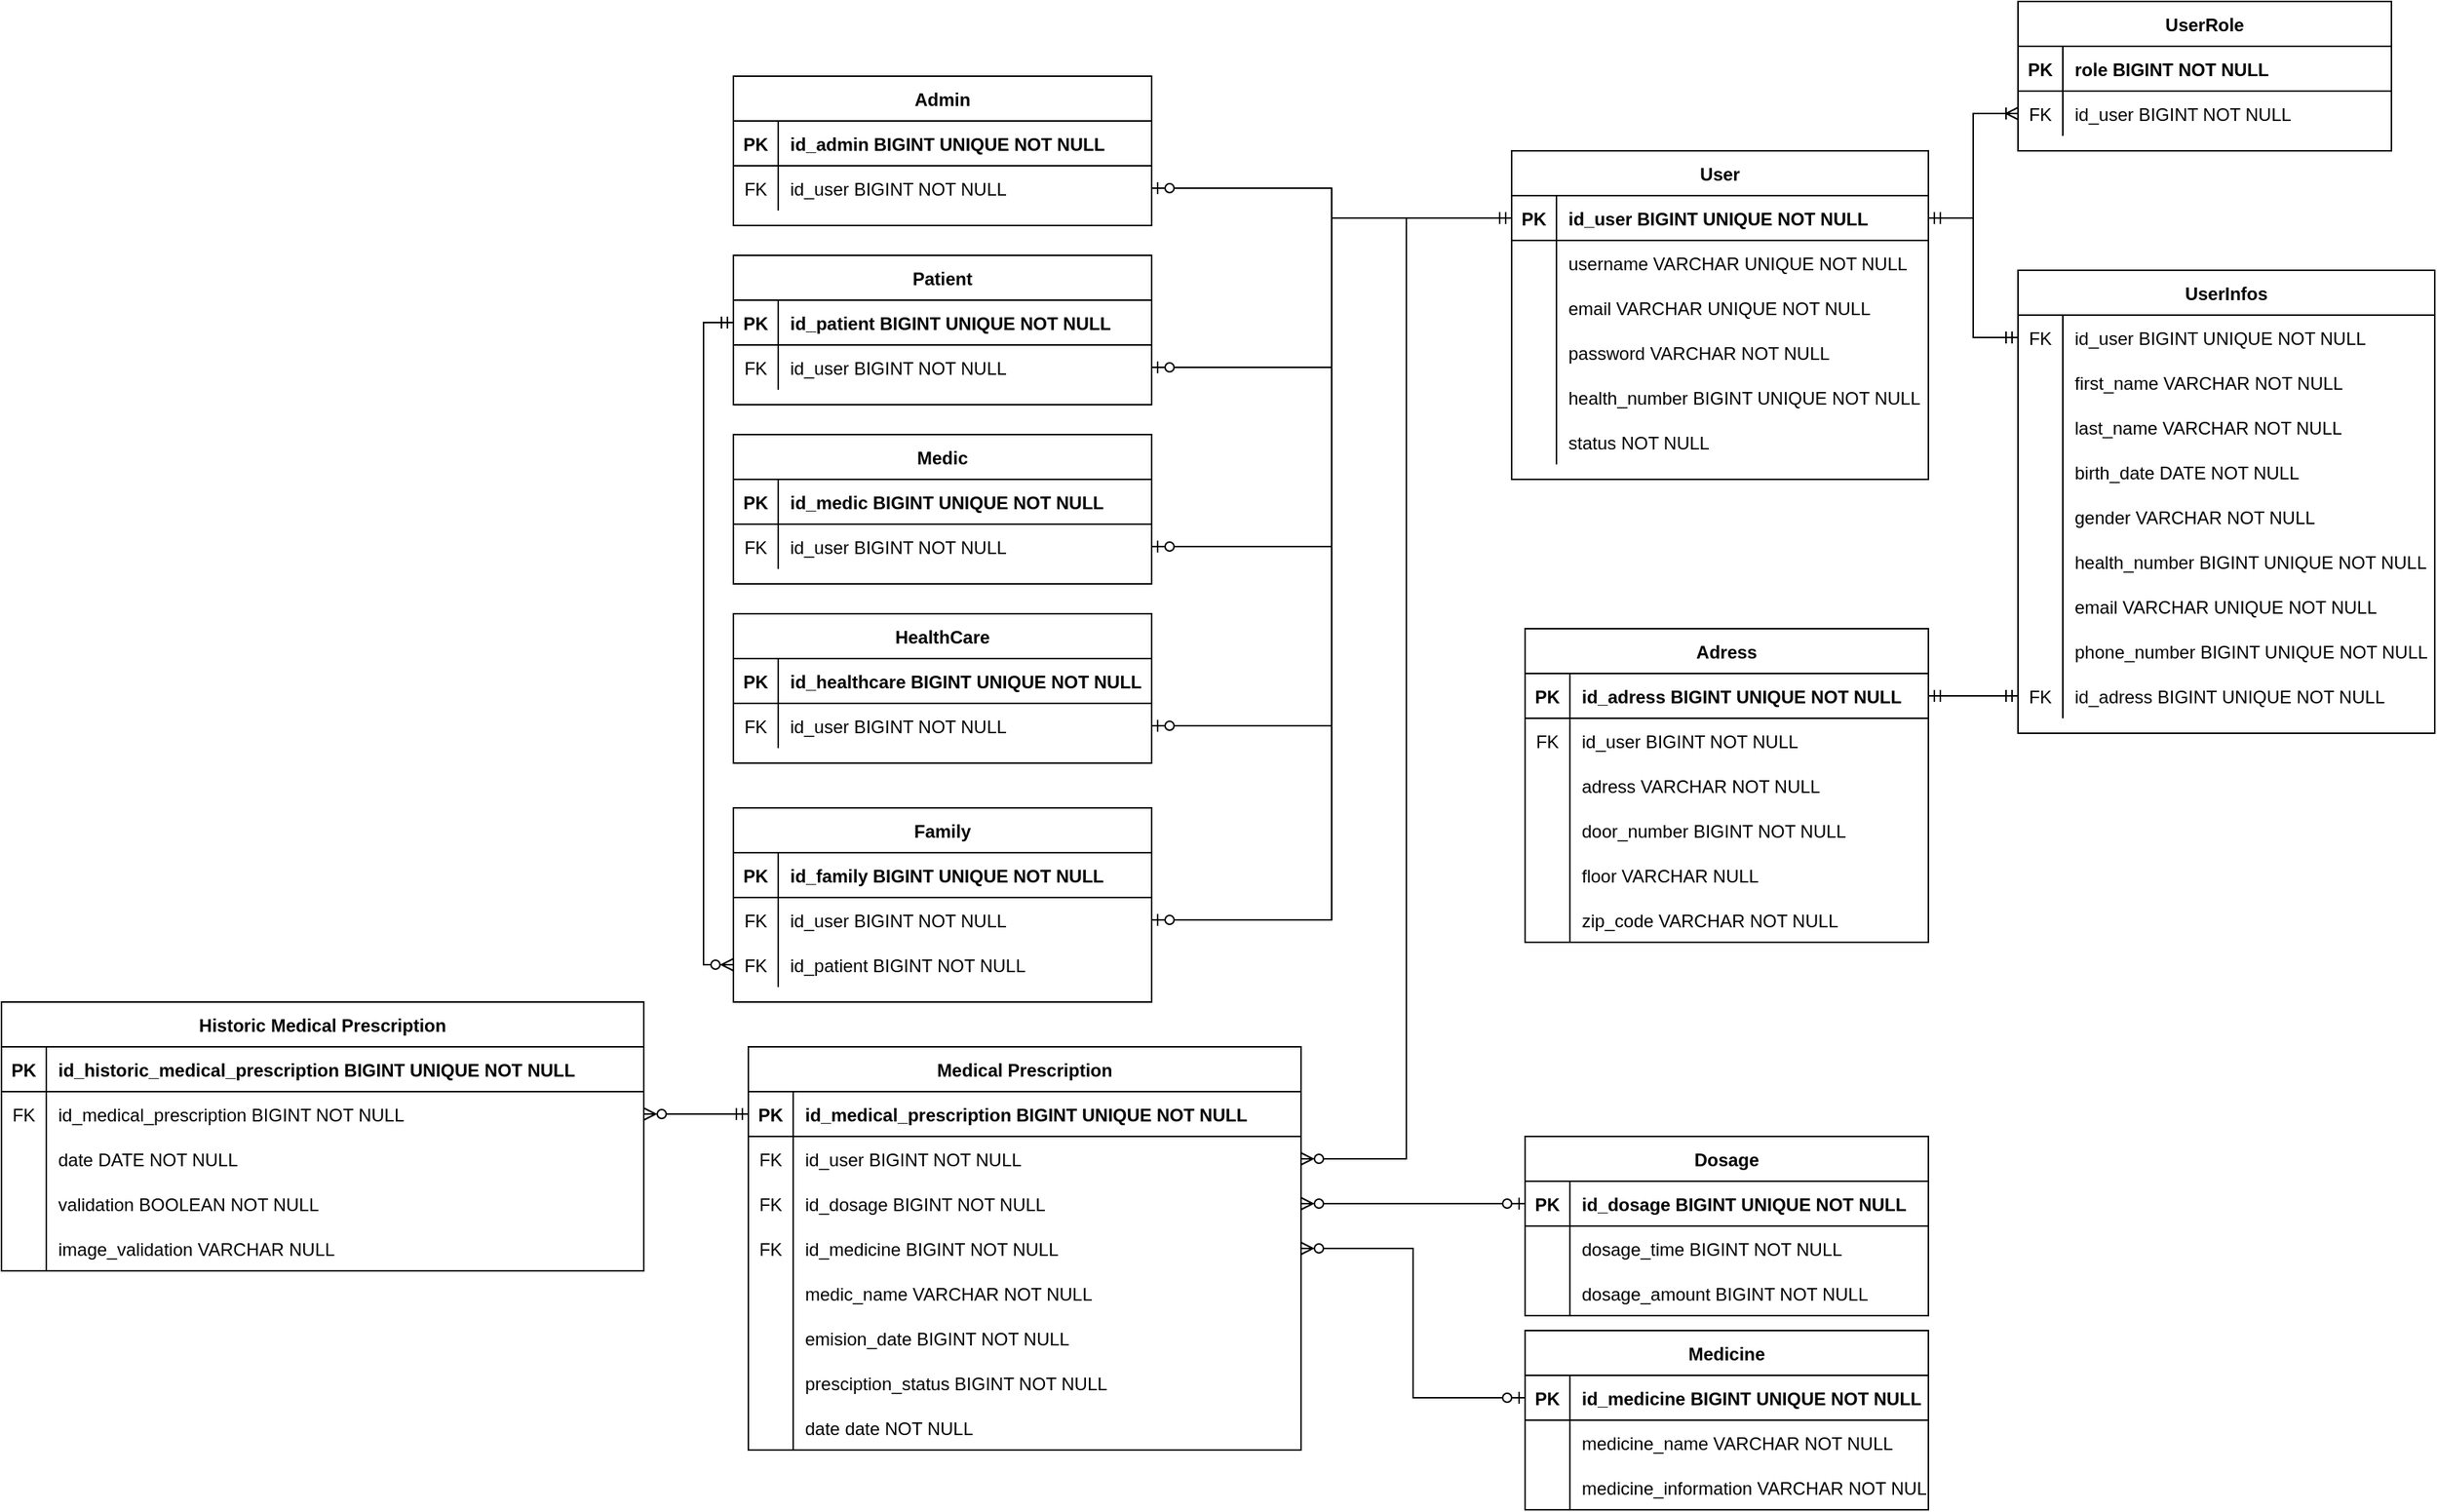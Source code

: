 <mxfile version="22.0.3" type="device">
  <diagram id="R2lEEEUBdFMjLlhIrx00" name="Page-1">
    <mxGraphModel dx="3118" dy="828" grid="1" gridSize="10" guides="1" tooltips="1" connect="1" arrows="1" fold="1" page="1" pageScale="1" pageWidth="850" pageHeight="1100" math="0" shadow="0" extFonts="Permanent Marker^https://fonts.googleapis.com/css?family=Permanent+Marker">
      <root>
        <mxCell id="0" />
        <mxCell id="1" parent="0" />
        <mxCell id="C-vyLk0tnHw3VtMMgP7b-2" value="UserRole" style="shape=table;startSize=30;container=1;collapsible=1;childLayout=tableLayout;fixedRows=1;rowLines=0;fontStyle=1;align=center;resizeLast=1;" parent="1" vertex="1">
          <mxGeometry x="10" y="100" width="250" height="100" as="geometry" />
        </mxCell>
        <mxCell id="C-vyLk0tnHw3VtMMgP7b-9" value="" style="shape=partialRectangle;collapsible=0;dropTarget=0;pointerEvents=0;fillColor=none;points=[[0,0.5],[1,0.5]];portConstraint=eastwest;top=1;left=1;right=1;bottom=1;fontStyle=1" parent="C-vyLk0tnHw3VtMMgP7b-2" vertex="1">
          <mxGeometry y="30" width="250" height="30" as="geometry" />
        </mxCell>
        <mxCell id="C-vyLk0tnHw3VtMMgP7b-10" value="PK" style="shape=partialRectangle;overflow=hidden;connectable=0;fillColor=none;top=0;left=0;bottom=0;right=0;fontStyle=1" parent="C-vyLk0tnHw3VtMMgP7b-9" vertex="1">
          <mxGeometry width="30" height="30" as="geometry">
            <mxRectangle width="30" height="30" as="alternateBounds" />
          </mxGeometry>
        </mxCell>
        <mxCell id="C-vyLk0tnHw3VtMMgP7b-11" value="role BIGINT NOT NULL" style="shape=partialRectangle;overflow=hidden;connectable=0;fillColor=none;top=0;left=0;bottom=0;right=0;align=left;spacingLeft=6;fontStyle=1" parent="C-vyLk0tnHw3VtMMgP7b-9" vertex="1">
          <mxGeometry x="30" width="220" height="30" as="geometry">
            <mxRectangle width="220" height="30" as="alternateBounds" />
          </mxGeometry>
        </mxCell>
        <mxCell id="kqKmcT95NEzJqQ8pNjfv-30" value="" style="shape=partialRectangle;collapsible=0;dropTarget=0;pointerEvents=0;fillColor=none;points=[[0,0.5],[1,0.5]];portConstraint=eastwest;top=0;left=0;right=0;bottom=0;" parent="C-vyLk0tnHw3VtMMgP7b-2" vertex="1">
          <mxGeometry y="60" width="250" height="30" as="geometry" />
        </mxCell>
        <mxCell id="kqKmcT95NEzJqQ8pNjfv-31" value="FK" style="shape=partialRectangle;overflow=hidden;connectable=0;fillColor=none;top=0;left=0;bottom=0;right=0;" parent="kqKmcT95NEzJqQ8pNjfv-30" vertex="1">
          <mxGeometry width="30" height="30" as="geometry">
            <mxRectangle width="30" height="30" as="alternateBounds" />
          </mxGeometry>
        </mxCell>
        <mxCell id="kqKmcT95NEzJqQ8pNjfv-32" value="id_user BIGINT NOT NULL" style="shape=partialRectangle;overflow=hidden;connectable=0;fillColor=none;top=0;left=0;bottom=0;right=0;align=left;spacingLeft=6;" parent="kqKmcT95NEzJqQ8pNjfv-30" vertex="1">
          <mxGeometry x="30" width="220" height="30" as="geometry">
            <mxRectangle width="220" height="30" as="alternateBounds" />
          </mxGeometry>
        </mxCell>
        <mxCell id="C-vyLk0tnHw3VtMMgP7b-23" value="User" style="shape=table;startSize=30;container=1;collapsible=1;childLayout=tableLayout;fixedRows=1;rowLines=0;fontStyle=1;align=center;resizeLast=1;" parent="1" vertex="1">
          <mxGeometry x="-329" y="200" width="279" height="220" as="geometry" />
        </mxCell>
        <mxCell id="C-vyLk0tnHw3VtMMgP7b-24" value="" style="shape=partialRectangle;collapsible=0;dropTarget=0;pointerEvents=0;fillColor=none;points=[[0,0.5],[1,0.5]];portConstraint=eastwest;top=0;left=0;right=0;bottom=1;" parent="C-vyLk0tnHw3VtMMgP7b-23" vertex="1">
          <mxGeometry y="30" width="279" height="30" as="geometry" />
        </mxCell>
        <mxCell id="C-vyLk0tnHw3VtMMgP7b-25" value="PK" style="shape=partialRectangle;overflow=hidden;connectable=0;fillColor=none;top=0;left=0;bottom=0;right=0;fontStyle=1;" parent="C-vyLk0tnHw3VtMMgP7b-24" vertex="1">
          <mxGeometry width="30" height="30" as="geometry">
            <mxRectangle width="30" height="30" as="alternateBounds" />
          </mxGeometry>
        </mxCell>
        <mxCell id="C-vyLk0tnHw3VtMMgP7b-26" value="id_user BIGINT UNIQUE NOT NULL" style="shape=partialRectangle;overflow=hidden;connectable=0;fillColor=none;top=0;left=0;bottom=0;right=0;align=left;spacingLeft=6;fontStyle=1;" parent="C-vyLk0tnHw3VtMMgP7b-24" vertex="1">
          <mxGeometry x="30" width="249" height="30" as="geometry">
            <mxRectangle width="249" height="30" as="alternateBounds" />
          </mxGeometry>
        </mxCell>
        <mxCell id="Z0DGyraPd_aJ2ou9XcYF-1" value="" style="shape=partialRectangle;collapsible=0;dropTarget=0;pointerEvents=0;fillColor=none;points=[[0,0.5],[1,0.5]];portConstraint=eastwest;top=0;left=0;right=0;bottom=0;" parent="C-vyLk0tnHw3VtMMgP7b-23" vertex="1">
          <mxGeometry y="60" width="279" height="30" as="geometry" />
        </mxCell>
        <mxCell id="Z0DGyraPd_aJ2ou9XcYF-2" value="" style="shape=partialRectangle;overflow=hidden;connectable=0;fillColor=none;top=0;left=0;bottom=0;right=0;" parent="Z0DGyraPd_aJ2ou9XcYF-1" vertex="1">
          <mxGeometry width="30" height="30" as="geometry">
            <mxRectangle width="30" height="30" as="alternateBounds" />
          </mxGeometry>
        </mxCell>
        <mxCell id="Z0DGyraPd_aJ2ou9XcYF-3" value="username VARCHAR UNIQUE NOT NULL" style="shape=partialRectangle;overflow=hidden;connectable=0;fillColor=none;top=0;left=0;bottom=0;right=0;align=left;spacingLeft=6;" parent="Z0DGyraPd_aJ2ou9XcYF-1" vertex="1">
          <mxGeometry x="30" width="249" height="30" as="geometry">
            <mxRectangle width="249" height="30" as="alternateBounds" />
          </mxGeometry>
        </mxCell>
        <mxCell id="Z0DGyraPd_aJ2ou9XcYF-4" value="" style="shape=partialRectangle;collapsible=0;dropTarget=0;pointerEvents=0;fillColor=none;points=[[0,0.5],[1,0.5]];portConstraint=eastwest;top=0;left=0;right=0;bottom=0;" parent="C-vyLk0tnHw3VtMMgP7b-23" vertex="1">
          <mxGeometry y="90" width="279" height="30" as="geometry" />
        </mxCell>
        <mxCell id="Z0DGyraPd_aJ2ou9XcYF-5" value="" style="shape=partialRectangle;overflow=hidden;connectable=0;fillColor=none;top=0;left=0;bottom=0;right=0;" parent="Z0DGyraPd_aJ2ou9XcYF-4" vertex="1">
          <mxGeometry width="30" height="30" as="geometry">
            <mxRectangle width="30" height="30" as="alternateBounds" />
          </mxGeometry>
        </mxCell>
        <mxCell id="Z0DGyraPd_aJ2ou9XcYF-6" value="email VARCHAR UNIQUE NOT NULL" style="shape=partialRectangle;overflow=hidden;connectable=0;fillColor=none;top=0;left=0;bottom=0;right=0;align=left;spacingLeft=6;" parent="Z0DGyraPd_aJ2ou9XcYF-4" vertex="1">
          <mxGeometry x="30" width="249" height="30" as="geometry">
            <mxRectangle width="249" height="30" as="alternateBounds" />
          </mxGeometry>
        </mxCell>
        <mxCell id="Z0DGyraPd_aJ2ou9XcYF-7" value="" style="shape=partialRectangle;collapsible=0;dropTarget=0;pointerEvents=0;fillColor=none;points=[[0,0.5],[1,0.5]];portConstraint=eastwest;top=0;left=0;right=0;bottom=0;" parent="C-vyLk0tnHw3VtMMgP7b-23" vertex="1">
          <mxGeometry y="120" width="279" height="30" as="geometry" />
        </mxCell>
        <mxCell id="Z0DGyraPd_aJ2ou9XcYF-8" value="" style="shape=partialRectangle;overflow=hidden;connectable=0;fillColor=none;top=0;left=0;bottom=0;right=0;" parent="Z0DGyraPd_aJ2ou9XcYF-7" vertex="1">
          <mxGeometry width="30" height="30" as="geometry">
            <mxRectangle width="30" height="30" as="alternateBounds" />
          </mxGeometry>
        </mxCell>
        <mxCell id="Z0DGyraPd_aJ2ou9XcYF-9" value="password VARCHAR NOT NULL" style="shape=partialRectangle;overflow=hidden;connectable=0;fillColor=none;top=0;left=0;bottom=0;right=0;align=left;spacingLeft=6;" parent="Z0DGyraPd_aJ2ou9XcYF-7" vertex="1">
          <mxGeometry x="30" width="249" height="30" as="geometry">
            <mxRectangle width="249" height="30" as="alternateBounds" />
          </mxGeometry>
        </mxCell>
        <mxCell id="Z0DGyraPd_aJ2ou9XcYF-10" value="" style="shape=partialRectangle;collapsible=0;dropTarget=0;pointerEvents=0;fillColor=none;points=[[0,0.5],[1,0.5]];portConstraint=eastwest;top=0;left=0;right=0;bottom=0;" parent="C-vyLk0tnHw3VtMMgP7b-23" vertex="1">
          <mxGeometry y="150" width="279" height="30" as="geometry" />
        </mxCell>
        <mxCell id="Z0DGyraPd_aJ2ou9XcYF-11" value="" style="shape=partialRectangle;overflow=hidden;connectable=0;fillColor=none;top=0;left=0;bottom=0;right=0;" parent="Z0DGyraPd_aJ2ou9XcYF-10" vertex="1">
          <mxGeometry width="30" height="30" as="geometry">
            <mxRectangle width="30" height="30" as="alternateBounds" />
          </mxGeometry>
        </mxCell>
        <mxCell id="Z0DGyraPd_aJ2ou9XcYF-12" value="health_number BIGINT UNIQUE NOT NULL" style="shape=partialRectangle;overflow=hidden;connectable=0;fillColor=none;top=0;left=0;bottom=0;right=0;align=left;spacingLeft=6;" parent="Z0DGyraPd_aJ2ou9XcYF-10" vertex="1">
          <mxGeometry x="30" width="249" height="30" as="geometry">
            <mxRectangle width="249" height="30" as="alternateBounds" />
          </mxGeometry>
        </mxCell>
        <mxCell id="Z0DGyraPd_aJ2ou9XcYF-44" value="" style="shape=partialRectangle;collapsible=0;dropTarget=0;pointerEvents=0;fillColor=none;points=[[0,0.5],[1,0.5]];portConstraint=eastwest;top=0;left=0;right=0;bottom=0;" parent="C-vyLk0tnHw3VtMMgP7b-23" vertex="1">
          <mxGeometry y="180" width="279" height="30" as="geometry" />
        </mxCell>
        <mxCell id="Z0DGyraPd_aJ2ou9XcYF-45" value="" style="shape=partialRectangle;overflow=hidden;connectable=0;fillColor=none;top=0;left=0;bottom=0;right=0;" parent="Z0DGyraPd_aJ2ou9XcYF-44" vertex="1">
          <mxGeometry width="30" height="30" as="geometry">
            <mxRectangle width="30" height="30" as="alternateBounds" />
          </mxGeometry>
        </mxCell>
        <mxCell id="Z0DGyraPd_aJ2ou9XcYF-46" value="status NOT NULL" style="shape=partialRectangle;overflow=hidden;connectable=0;fillColor=none;top=0;left=0;bottom=0;right=0;align=left;spacingLeft=6;" parent="Z0DGyraPd_aJ2ou9XcYF-44" vertex="1">
          <mxGeometry x="30" width="249" height="30" as="geometry">
            <mxRectangle width="249" height="30" as="alternateBounds" />
          </mxGeometry>
        </mxCell>
        <mxCell id="Z0DGyraPd_aJ2ou9XcYF-22" value="UserInfos" style="shape=table;startSize=30;container=1;collapsible=1;childLayout=tableLayout;fixedRows=1;rowLines=0;fontStyle=1;align=center;resizeLast=1;" parent="1" vertex="1">
          <mxGeometry x="10" y="280" width="279" height="310" as="geometry" />
        </mxCell>
        <mxCell id="Z0DGyraPd_aJ2ou9XcYF-26" value="" style="shape=partialRectangle;collapsible=0;dropTarget=0;pointerEvents=0;fillColor=none;points=[[0,0.5],[1,0.5]];portConstraint=eastwest;top=0;left=0;right=0;bottom=0;fontStyle=0" parent="Z0DGyraPd_aJ2ou9XcYF-22" vertex="1">
          <mxGeometry y="30" width="279" height="30" as="geometry" />
        </mxCell>
        <mxCell id="Z0DGyraPd_aJ2ou9XcYF-27" value="FK" style="shape=partialRectangle;overflow=hidden;connectable=0;fillColor=none;top=0;left=0;bottom=0;right=0;fontStyle=0" parent="Z0DGyraPd_aJ2ou9XcYF-26" vertex="1">
          <mxGeometry width="30" height="30" as="geometry">
            <mxRectangle width="30" height="30" as="alternateBounds" />
          </mxGeometry>
        </mxCell>
        <mxCell id="Z0DGyraPd_aJ2ou9XcYF-28" value="id_user BIGINT UNIQUE NOT NULL" style="shape=partialRectangle;overflow=hidden;connectable=0;fillColor=none;top=0;left=0;bottom=0;right=0;align=left;spacingLeft=6;fontStyle=0" parent="Z0DGyraPd_aJ2ou9XcYF-26" vertex="1">
          <mxGeometry x="30" width="249" height="30" as="geometry">
            <mxRectangle width="249" height="30" as="alternateBounds" />
          </mxGeometry>
        </mxCell>
        <mxCell id="Z0DGyraPd_aJ2ou9XcYF-29" value="" style="shape=partialRectangle;collapsible=0;dropTarget=0;pointerEvents=0;fillColor=none;points=[[0,0.5],[1,0.5]];portConstraint=eastwest;top=0;left=0;right=0;bottom=0;" parent="Z0DGyraPd_aJ2ou9XcYF-22" vertex="1">
          <mxGeometry y="60" width="279" height="30" as="geometry" />
        </mxCell>
        <mxCell id="Z0DGyraPd_aJ2ou9XcYF-30" value="" style="shape=partialRectangle;overflow=hidden;connectable=0;fillColor=none;top=0;left=0;bottom=0;right=0;" parent="Z0DGyraPd_aJ2ou9XcYF-29" vertex="1">
          <mxGeometry width="30" height="30" as="geometry">
            <mxRectangle width="30" height="30" as="alternateBounds" />
          </mxGeometry>
        </mxCell>
        <mxCell id="Z0DGyraPd_aJ2ou9XcYF-31" value="first_name VARCHAR NOT NULL" style="shape=partialRectangle;overflow=hidden;connectable=0;fillColor=none;top=0;left=0;bottom=0;right=0;align=left;spacingLeft=6;" parent="Z0DGyraPd_aJ2ou9XcYF-29" vertex="1">
          <mxGeometry x="30" width="249" height="30" as="geometry">
            <mxRectangle width="249" height="30" as="alternateBounds" />
          </mxGeometry>
        </mxCell>
        <mxCell id="Z0DGyraPd_aJ2ou9XcYF-32" value="" style="shape=partialRectangle;collapsible=0;dropTarget=0;pointerEvents=0;fillColor=none;points=[[0,0.5],[1,0.5]];portConstraint=eastwest;top=0;left=0;right=0;bottom=0;" parent="Z0DGyraPd_aJ2ou9XcYF-22" vertex="1">
          <mxGeometry y="90" width="279" height="30" as="geometry" />
        </mxCell>
        <mxCell id="Z0DGyraPd_aJ2ou9XcYF-33" value="" style="shape=partialRectangle;overflow=hidden;connectable=0;fillColor=none;top=0;left=0;bottom=0;right=0;" parent="Z0DGyraPd_aJ2ou9XcYF-32" vertex="1">
          <mxGeometry width="30" height="30" as="geometry">
            <mxRectangle width="30" height="30" as="alternateBounds" />
          </mxGeometry>
        </mxCell>
        <mxCell id="Z0DGyraPd_aJ2ou9XcYF-34" value="last_name VARCHAR NOT NULL" style="shape=partialRectangle;overflow=hidden;connectable=0;fillColor=none;top=0;left=0;bottom=0;right=0;align=left;spacingLeft=6;" parent="Z0DGyraPd_aJ2ou9XcYF-32" vertex="1">
          <mxGeometry x="30" width="249" height="30" as="geometry">
            <mxRectangle width="249" height="30" as="alternateBounds" />
          </mxGeometry>
        </mxCell>
        <mxCell id="Z0DGyraPd_aJ2ou9XcYF-35" value="" style="shape=partialRectangle;collapsible=0;dropTarget=0;pointerEvents=0;fillColor=none;points=[[0,0.5],[1,0.5]];portConstraint=eastwest;top=0;left=0;right=0;bottom=0;" parent="Z0DGyraPd_aJ2ou9XcYF-22" vertex="1">
          <mxGeometry y="120" width="279" height="30" as="geometry" />
        </mxCell>
        <mxCell id="Z0DGyraPd_aJ2ou9XcYF-36" value="" style="shape=partialRectangle;overflow=hidden;connectable=0;fillColor=none;top=0;left=0;bottom=0;right=0;" parent="Z0DGyraPd_aJ2ou9XcYF-35" vertex="1">
          <mxGeometry width="30" height="30" as="geometry">
            <mxRectangle width="30" height="30" as="alternateBounds" />
          </mxGeometry>
        </mxCell>
        <mxCell id="Z0DGyraPd_aJ2ou9XcYF-37" value="birth_date DATE NOT NULL" style="shape=partialRectangle;overflow=hidden;connectable=0;fillColor=none;top=0;left=0;bottom=0;right=0;align=left;spacingLeft=6;" parent="Z0DGyraPd_aJ2ou9XcYF-35" vertex="1">
          <mxGeometry x="30" width="249" height="30" as="geometry">
            <mxRectangle width="249" height="30" as="alternateBounds" />
          </mxGeometry>
        </mxCell>
        <mxCell id="Z0DGyraPd_aJ2ou9XcYF-38" value="" style="shape=partialRectangle;collapsible=0;dropTarget=0;pointerEvents=0;fillColor=none;points=[[0,0.5],[1,0.5]];portConstraint=eastwest;top=0;left=0;right=0;bottom=0;" parent="Z0DGyraPd_aJ2ou9XcYF-22" vertex="1">
          <mxGeometry y="150" width="279" height="30" as="geometry" />
        </mxCell>
        <mxCell id="Z0DGyraPd_aJ2ou9XcYF-39" value="" style="shape=partialRectangle;overflow=hidden;connectable=0;fillColor=none;top=0;left=0;bottom=0;right=0;" parent="Z0DGyraPd_aJ2ou9XcYF-38" vertex="1">
          <mxGeometry width="30" height="30" as="geometry">
            <mxRectangle width="30" height="30" as="alternateBounds" />
          </mxGeometry>
        </mxCell>
        <mxCell id="Z0DGyraPd_aJ2ou9XcYF-40" value="gender VARCHAR NOT NULL" style="shape=partialRectangle;overflow=hidden;connectable=0;fillColor=none;top=0;left=0;bottom=0;right=0;align=left;spacingLeft=6;" parent="Z0DGyraPd_aJ2ou9XcYF-38" vertex="1">
          <mxGeometry x="30" width="249" height="30" as="geometry">
            <mxRectangle width="249" height="30" as="alternateBounds" />
          </mxGeometry>
        </mxCell>
        <mxCell id="Z0DGyraPd_aJ2ou9XcYF-41" value="" style="shape=partialRectangle;collapsible=0;dropTarget=0;pointerEvents=0;fillColor=none;points=[[0,0.5],[1,0.5]];portConstraint=eastwest;top=0;left=0;right=0;bottom=0;" parent="Z0DGyraPd_aJ2ou9XcYF-22" vertex="1">
          <mxGeometry y="180" width="279" height="30" as="geometry" />
        </mxCell>
        <mxCell id="Z0DGyraPd_aJ2ou9XcYF-42" value="" style="shape=partialRectangle;overflow=hidden;connectable=0;fillColor=none;top=0;left=0;bottom=0;right=0;" parent="Z0DGyraPd_aJ2ou9XcYF-41" vertex="1">
          <mxGeometry width="30" height="30" as="geometry">
            <mxRectangle width="30" height="30" as="alternateBounds" />
          </mxGeometry>
        </mxCell>
        <mxCell id="Z0DGyraPd_aJ2ou9XcYF-43" value="health_number BIGINT UNIQUE NOT NULL" style="shape=partialRectangle;overflow=hidden;connectable=0;fillColor=none;top=0;left=0;bottom=0;right=0;align=left;spacingLeft=6;" parent="Z0DGyraPd_aJ2ou9XcYF-41" vertex="1">
          <mxGeometry x="30" width="249" height="30" as="geometry">
            <mxRectangle width="249" height="30" as="alternateBounds" />
          </mxGeometry>
        </mxCell>
        <mxCell id="Z0DGyraPd_aJ2ou9XcYF-47" value="" style="shape=partialRectangle;collapsible=0;dropTarget=0;pointerEvents=0;fillColor=none;points=[[0,0.5],[1,0.5]];portConstraint=eastwest;top=0;left=0;right=0;bottom=0;" parent="Z0DGyraPd_aJ2ou9XcYF-22" vertex="1">
          <mxGeometry y="210" width="279" height="30" as="geometry" />
        </mxCell>
        <mxCell id="Z0DGyraPd_aJ2ou9XcYF-48" value="" style="shape=partialRectangle;overflow=hidden;connectable=0;fillColor=none;top=0;left=0;bottom=0;right=0;" parent="Z0DGyraPd_aJ2ou9XcYF-47" vertex="1">
          <mxGeometry width="30" height="30" as="geometry">
            <mxRectangle width="30" height="30" as="alternateBounds" />
          </mxGeometry>
        </mxCell>
        <mxCell id="Z0DGyraPd_aJ2ou9XcYF-49" value="email VARCHAR UNIQUE NOT NULL" style="shape=partialRectangle;overflow=hidden;connectable=0;fillColor=none;top=0;left=0;bottom=0;right=0;align=left;spacingLeft=6;" parent="Z0DGyraPd_aJ2ou9XcYF-47" vertex="1">
          <mxGeometry x="30" width="249" height="30" as="geometry">
            <mxRectangle width="249" height="30" as="alternateBounds" />
          </mxGeometry>
        </mxCell>
        <mxCell id="Z0DGyraPd_aJ2ou9XcYF-50" value="" style="shape=partialRectangle;collapsible=0;dropTarget=0;pointerEvents=0;fillColor=none;points=[[0,0.5],[1,0.5]];portConstraint=eastwest;top=0;left=0;right=0;bottom=0;" parent="Z0DGyraPd_aJ2ou9XcYF-22" vertex="1">
          <mxGeometry y="240" width="279" height="30" as="geometry" />
        </mxCell>
        <mxCell id="Z0DGyraPd_aJ2ou9XcYF-51" value="" style="shape=partialRectangle;overflow=hidden;connectable=0;fillColor=none;top=0;left=0;bottom=0;right=0;" parent="Z0DGyraPd_aJ2ou9XcYF-50" vertex="1">
          <mxGeometry width="30" height="30" as="geometry">
            <mxRectangle width="30" height="30" as="alternateBounds" />
          </mxGeometry>
        </mxCell>
        <mxCell id="Z0DGyraPd_aJ2ou9XcYF-52" value="phone_number BIGINT UNIQUE NOT NULL" style="shape=partialRectangle;overflow=hidden;connectable=0;fillColor=none;top=0;left=0;bottom=0;right=0;align=left;spacingLeft=6;" parent="Z0DGyraPd_aJ2ou9XcYF-50" vertex="1">
          <mxGeometry x="30" width="249" height="30" as="geometry">
            <mxRectangle width="249" height="30" as="alternateBounds" />
          </mxGeometry>
        </mxCell>
        <mxCell id="kqKmcT95NEzJqQ8pNjfv-1" value="" style="shape=partialRectangle;collapsible=0;dropTarget=0;pointerEvents=0;fillColor=none;points=[[0,0.5],[1,0.5]];portConstraint=eastwest;top=0;left=0;right=0;bottom=0;" parent="Z0DGyraPd_aJ2ou9XcYF-22" vertex="1">
          <mxGeometry y="270" width="279" height="30" as="geometry" />
        </mxCell>
        <mxCell id="kqKmcT95NEzJqQ8pNjfv-2" value="FK" style="shape=partialRectangle;overflow=hidden;connectable=0;fillColor=none;top=0;left=0;bottom=0;right=0;" parent="kqKmcT95NEzJqQ8pNjfv-1" vertex="1">
          <mxGeometry width="30" height="30" as="geometry">
            <mxRectangle width="30" height="30" as="alternateBounds" />
          </mxGeometry>
        </mxCell>
        <mxCell id="kqKmcT95NEzJqQ8pNjfv-3" value="id_adress BIGINT UNIQUE NOT NULL" style="shape=partialRectangle;overflow=hidden;connectable=0;fillColor=none;top=0;left=0;bottom=0;right=0;align=left;spacingLeft=6;" parent="kqKmcT95NEzJqQ8pNjfv-1" vertex="1">
          <mxGeometry x="30" width="249" height="30" as="geometry">
            <mxRectangle width="249" height="30" as="alternateBounds" />
          </mxGeometry>
        </mxCell>
        <mxCell id="kqKmcT95NEzJqQ8pNjfv-4" value="Adress" style="shape=table;startSize=30;container=1;collapsible=1;childLayout=tableLayout;fixedRows=1;rowLines=0;fontStyle=1;align=center;resizeLast=1;" parent="1" vertex="1">
          <mxGeometry x="-320" y="520" width="270" height="210" as="geometry" />
        </mxCell>
        <mxCell id="kqKmcT95NEzJqQ8pNjfv-5" value="" style="shape=partialRectangle;collapsible=0;dropTarget=0;pointerEvents=0;fillColor=none;points=[[0,0.5],[1,0.5]];portConstraint=eastwest;top=1;left=1;right=1;bottom=1;" parent="kqKmcT95NEzJqQ8pNjfv-4" vertex="1">
          <mxGeometry y="30" width="270" height="30" as="geometry" />
        </mxCell>
        <mxCell id="kqKmcT95NEzJqQ8pNjfv-6" value="PK" style="shape=partialRectangle;overflow=hidden;connectable=0;fillColor=none;top=0;left=0;bottom=0;right=0;fontStyle=1" parent="kqKmcT95NEzJqQ8pNjfv-5" vertex="1">
          <mxGeometry width="30" height="30" as="geometry">
            <mxRectangle width="30" height="30" as="alternateBounds" />
          </mxGeometry>
        </mxCell>
        <mxCell id="kqKmcT95NEzJqQ8pNjfv-7" value="id_adress BIGINT UNIQUE NOT NULL" style="shape=partialRectangle;overflow=hidden;connectable=0;fillColor=none;top=1;left=1;bottom=1;right=1;align=left;spacingLeft=6;fontStyle=1;resizeWidth=0;resizeHeight=0;autosize=0;" parent="kqKmcT95NEzJqQ8pNjfv-5" vertex="1">
          <mxGeometry x="30" width="240" height="30" as="geometry">
            <mxRectangle width="240" height="30" as="alternateBounds" />
          </mxGeometry>
        </mxCell>
        <mxCell id="kqKmcT95NEzJqQ8pNjfv-8" value="" style="shape=partialRectangle;collapsible=0;dropTarget=0;pointerEvents=0;fillColor=none;points=[[0,0.5],[1,0.5]];portConstraint=eastwest;top=0;left=0;right=0;bottom=0;" parent="kqKmcT95NEzJqQ8pNjfv-4" vertex="1">
          <mxGeometry y="60" width="270" height="30" as="geometry" />
        </mxCell>
        <mxCell id="kqKmcT95NEzJqQ8pNjfv-9" value="FK" style="shape=partialRectangle;overflow=hidden;connectable=0;fillColor=none;top=0;left=0;bottom=0;right=0;" parent="kqKmcT95NEzJqQ8pNjfv-8" vertex="1">
          <mxGeometry width="30" height="30" as="geometry">
            <mxRectangle width="30" height="30" as="alternateBounds" />
          </mxGeometry>
        </mxCell>
        <mxCell id="kqKmcT95NEzJqQ8pNjfv-10" value="id_user BIGINT NOT NULL" style="shape=partialRectangle;overflow=hidden;connectable=0;fillColor=none;top=0;left=0;bottom=0;right=0;align=left;spacingLeft=6;" parent="kqKmcT95NEzJqQ8pNjfv-8" vertex="1">
          <mxGeometry x="30" width="240" height="30" as="geometry">
            <mxRectangle width="240" height="30" as="alternateBounds" />
          </mxGeometry>
        </mxCell>
        <mxCell id="kqKmcT95NEzJqQ8pNjfv-11" value="" style="shape=partialRectangle;collapsible=0;dropTarget=0;pointerEvents=0;fillColor=none;points=[[0,0.5],[1,0.5]];portConstraint=eastwest;top=0;left=0;right=0;bottom=0;" parent="kqKmcT95NEzJqQ8pNjfv-4" vertex="1">
          <mxGeometry y="90" width="270" height="30" as="geometry" />
        </mxCell>
        <mxCell id="kqKmcT95NEzJqQ8pNjfv-12" value="" style="shape=partialRectangle;overflow=hidden;connectable=0;fillColor=none;top=0;left=0;bottom=0;right=0;" parent="kqKmcT95NEzJqQ8pNjfv-11" vertex="1">
          <mxGeometry width="30" height="30" as="geometry">
            <mxRectangle width="30" height="30" as="alternateBounds" />
          </mxGeometry>
        </mxCell>
        <mxCell id="kqKmcT95NEzJqQ8pNjfv-13" value="adress VARCHAR NOT NULL" style="shape=partialRectangle;overflow=hidden;connectable=0;fillColor=none;top=0;left=0;bottom=0;right=0;align=left;spacingLeft=6;" parent="kqKmcT95NEzJqQ8pNjfv-11" vertex="1">
          <mxGeometry x="30" width="240" height="30" as="geometry">
            <mxRectangle width="240" height="30" as="alternateBounds" />
          </mxGeometry>
        </mxCell>
        <mxCell id="kqKmcT95NEzJqQ8pNjfv-14" value="" style="shape=partialRectangle;collapsible=0;dropTarget=0;pointerEvents=0;fillColor=none;points=[[0,0.5],[1,0.5]];portConstraint=eastwest;top=0;left=0;right=0;bottom=0;" parent="kqKmcT95NEzJqQ8pNjfv-4" vertex="1">
          <mxGeometry y="120" width="270" height="30" as="geometry" />
        </mxCell>
        <mxCell id="kqKmcT95NEzJqQ8pNjfv-15" value="" style="shape=partialRectangle;overflow=hidden;connectable=0;fillColor=none;top=0;left=0;bottom=0;right=0;" parent="kqKmcT95NEzJqQ8pNjfv-14" vertex="1">
          <mxGeometry width="30" height="30" as="geometry">
            <mxRectangle width="30" height="30" as="alternateBounds" />
          </mxGeometry>
        </mxCell>
        <mxCell id="kqKmcT95NEzJqQ8pNjfv-16" value="door_number BIGINT NOT NULL" style="shape=partialRectangle;overflow=hidden;connectable=0;fillColor=none;top=0;left=0;bottom=0;right=0;align=left;spacingLeft=6;" parent="kqKmcT95NEzJqQ8pNjfv-14" vertex="1">
          <mxGeometry x="30" width="240" height="30" as="geometry">
            <mxRectangle width="240" height="30" as="alternateBounds" />
          </mxGeometry>
        </mxCell>
        <mxCell id="kqKmcT95NEzJqQ8pNjfv-17" value="" style="shape=partialRectangle;collapsible=0;dropTarget=0;pointerEvents=0;fillColor=none;points=[[0,0.5],[1,0.5]];portConstraint=eastwest;top=0;left=0;right=0;bottom=0;" parent="kqKmcT95NEzJqQ8pNjfv-4" vertex="1">
          <mxGeometry y="150" width="270" height="30" as="geometry" />
        </mxCell>
        <mxCell id="kqKmcT95NEzJqQ8pNjfv-18" value="" style="shape=partialRectangle;overflow=hidden;connectable=0;fillColor=none;top=0;left=0;bottom=0;right=0;" parent="kqKmcT95NEzJqQ8pNjfv-17" vertex="1">
          <mxGeometry width="30" height="30" as="geometry">
            <mxRectangle width="30" height="30" as="alternateBounds" />
          </mxGeometry>
        </mxCell>
        <mxCell id="kqKmcT95NEzJqQ8pNjfv-19" value="floor VARCHAR NULL" style="shape=partialRectangle;overflow=hidden;connectable=0;fillColor=none;top=0;left=0;bottom=0;right=0;align=left;spacingLeft=6;" parent="kqKmcT95NEzJqQ8pNjfv-17" vertex="1">
          <mxGeometry x="30" width="240" height="30" as="geometry">
            <mxRectangle width="240" height="30" as="alternateBounds" />
          </mxGeometry>
        </mxCell>
        <mxCell id="kqKmcT95NEzJqQ8pNjfv-24" value="" style="shape=partialRectangle;collapsible=0;dropTarget=0;pointerEvents=0;fillColor=none;points=[[0,0.5],[1,0.5]];portConstraint=eastwest;top=0;left=0;right=0;bottom=0;" parent="kqKmcT95NEzJqQ8pNjfv-4" vertex="1">
          <mxGeometry y="180" width="270" height="30" as="geometry" />
        </mxCell>
        <mxCell id="kqKmcT95NEzJqQ8pNjfv-25" value="" style="shape=partialRectangle;overflow=hidden;connectable=0;fillColor=none;top=0;left=0;bottom=0;right=0;" parent="kqKmcT95NEzJqQ8pNjfv-24" vertex="1">
          <mxGeometry width="30" height="30" as="geometry">
            <mxRectangle width="30" height="30" as="alternateBounds" />
          </mxGeometry>
        </mxCell>
        <mxCell id="kqKmcT95NEzJqQ8pNjfv-26" value="zip_code VARCHAR NOT NULL" style="shape=partialRectangle;overflow=hidden;connectable=0;fillColor=none;top=0;left=0;bottom=0;right=0;align=left;spacingLeft=6;" parent="kqKmcT95NEzJqQ8pNjfv-24" vertex="1">
          <mxGeometry x="30" width="240" height="30" as="geometry">
            <mxRectangle width="240" height="30" as="alternateBounds" />
          </mxGeometry>
        </mxCell>
        <mxCell id="kqKmcT95NEzJqQ8pNjfv-27" style="edgeStyle=orthogonalEdgeStyle;rounded=0;orthogonalLoop=1;jettySize=auto;html=1;exitX=1;exitY=0.5;exitDx=0;exitDy=0;entryX=0;entryY=0.5;entryDx=0;entryDy=0;startArrow=ERmandOne;startFill=0;endArrow=ERmandOne;endFill=0;" parent="1" source="kqKmcT95NEzJqQ8pNjfv-5" target="kqKmcT95NEzJqQ8pNjfv-1" edge="1">
          <mxGeometry relative="1" as="geometry" />
        </mxCell>
        <mxCell id="kqKmcT95NEzJqQ8pNjfv-28" style="edgeStyle=orthogonalEdgeStyle;rounded=0;orthogonalLoop=1;jettySize=auto;html=1;entryX=0;entryY=0.5;entryDx=0;entryDy=0;startArrow=ERone;startFill=0;endArrow=ERmandOne;endFill=0;" parent="1" source="C-vyLk0tnHw3VtMMgP7b-24" target="Z0DGyraPd_aJ2ou9XcYF-26" edge="1">
          <mxGeometry relative="1" as="geometry" />
        </mxCell>
        <mxCell id="kqKmcT95NEzJqQ8pNjfv-29" style="edgeStyle=orthogonalEdgeStyle;rounded=0;orthogonalLoop=1;jettySize=auto;html=1;endArrow=ERoneToMany;endFill=0;entryX=0;entryY=0.5;entryDx=0;entryDy=0;startArrow=ERmandOne;startFill=0;" parent="1" source="C-vyLk0tnHw3VtMMgP7b-24" target="kqKmcT95NEzJqQ8pNjfv-30" edge="1">
          <mxGeometry relative="1" as="geometry" />
        </mxCell>
        <mxCell id="kqKmcT95NEzJqQ8pNjfv-33" value="Admin" style="shape=table;startSize=30;container=1;collapsible=1;childLayout=tableLayout;fixedRows=1;rowLines=0;fontStyle=1;align=center;resizeLast=1;" parent="1" vertex="1">
          <mxGeometry x="-850" y="150" width="280" height="100" as="geometry" />
        </mxCell>
        <mxCell id="kqKmcT95NEzJqQ8pNjfv-34" value="" style="shape=partialRectangle;collapsible=0;dropTarget=0;pointerEvents=0;fillColor=none;points=[[0,0.5],[1,0.5]];portConstraint=eastwest;top=1;left=1;right=1;bottom=1;" parent="kqKmcT95NEzJqQ8pNjfv-33" vertex="1">
          <mxGeometry y="30" width="280" height="30" as="geometry" />
        </mxCell>
        <mxCell id="kqKmcT95NEzJqQ8pNjfv-35" value="PK" style="shape=partialRectangle;overflow=hidden;connectable=0;fillColor=none;top=0;left=0;bottom=0;right=0;fontStyle=1" parent="kqKmcT95NEzJqQ8pNjfv-34" vertex="1">
          <mxGeometry width="30" height="30" as="geometry">
            <mxRectangle width="30" height="30" as="alternateBounds" />
          </mxGeometry>
        </mxCell>
        <mxCell id="kqKmcT95NEzJqQ8pNjfv-36" value="id_admin BIGINT UNIQUE NOT NULL" style="shape=partialRectangle;overflow=hidden;connectable=0;fillColor=none;top=0;left=0;bottom=0;right=0;align=left;spacingLeft=6;fontStyle=1" parent="kqKmcT95NEzJqQ8pNjfv-34" vertex="1">
          <mxGeometry x="30" width="250" height="30" as="geometry">
            <mxRectangle width="250" height="30" as="alternateBounds" />
          </mxGeometry>
        </mxCell>
        <mxCell id="kqKmcT95NEzJqQ8pNjfv-37" value="" style="shape=partialRectangle;collapsible=0;dropTarget=0;pointerEvents=0;fillColor=none;points=[[0,0.5],[1,0.5]];portConstraint=eastwest;top=0;left=0;right=0;bottom=0;" parent="kqKmcT95NEzJqQ8pNjfv-33" vertex="1">
          <mxGeometry y="60" width="280" height="30" as="geometry" />
        </mxCell>
        <mxCell id="kqKmcT95NEzJqQ8pNjfv-38" value="FK" style="shape=partialRectangle;overflow=hidden;connectable=0;fillColor=none;top=0;left=0;bottom=0;right=0;" parent="kqKmcT95NEzJqQ8pNjfv-37" vertex="1">
          <mxGeometry width="30" height="30" as="geometry">
            <mxRectangle width="30" height="30" as="alternateBounds" />
          </mxGeometry>
        </mxCell>
        <mxCell id="kqKmcT95NEzJqQ8pNjfv-39" value="id_user BIGINT NOT NULL" style="shape=partialRectangle;overflow=hidden;connectable=0;fillColor=none;top=0;left=0;bottom=0;right=0;align=left;spacingLeft=6;" parent="kqKmcT95NEzJqQ8pNjfv-37" vertex="1">
          <mxGeometry x="30" width="250" height="30" as="geometry">
            <mxRectangle width="250" height="30" as="alternateBounds" />
          </mxGeometry>
        </mxCell>
        <mxCell id="kqKmcT95NEzJqQ8pNjfv-40" value="Patient" style="shape=table;startSize=30;container=1;collapsible=1;childLayout=tableLayout;fixedRows=1;rowLines=0;fontStyle=1;align=center;resizeLast=1;" parent="1" vertex="1">
          <mxGeometry x="-850" y="270" width="280" height="100" as="geometry" />
        </mxCell>
        <mxCell id="kqKmcT95NEzJqQ8pNjfv-41" value="" style="shape=partialRectangle;collapsible=0;dropTarget=0;pointerEvents=0;fillColor=none;points=[[0,0.5],[1,0.5]];portConstraint=eastwest;top=1;left=1;right=1;bottom=1;fontStyle=1" parent="kqKmcT95NEzJqQ8pNjfv-40" vertex="1">
          <mxGeometry y="30" width="280" height="30" as="geometry" />
        </mxCell>
        <mxCell id="kqKmcT95NEzJqQ8pNjfv-42" value="PK" style="shape=partialRectangle;overflow=hidden;connectable=0;fillColor=none;top=0;left=0;bottom=0;right=0;fontStyle=1" parent="kqKmcT95NEzJqQ8pNjfv-41" vertex="1">
          <mxGeometry width="30" height="30" as="geometry">
            <mxRectangle width="30" height="30" as="alternateBounds" />
          </mxGeometry>
        </mxCell>
        <mxCell id="kqKmcT95NEzJqQ8pNjfv-43" value="id_patient BIGINT UNIQUE NOT NULL" style="shape=partialRectangle;overflow=hidden;connectable=0;fillColor=none;top=0;left=0;bottom=0;right=0;align=left;spacingLeft=6;fontStyle=1" parent="kqKmcT95NEzJqQ8pNjfv-41" vertex="1">
          <mxGeometry x="30" width="250" height="30" as="geometry">
            <mxRectangle width="250" height="30" as="alternateBounds" />
          </mxGeometry>
        </mxCell>
        <mxCell id="kqKmcT95NEzJqQ8pNjfv-44" value="" style="shape=partialRectangle;collapsible=0;dropTarget=0;pointerEvents=0;fillColor=none;points=[[0,0.5],[1,0.5]];portConstraint=eastwest;top=0;left=0;right=0;bottom=0;" parent="kqKmcT95NEzJqQ8pNjfv-40" vertex="1">
          <mxGeometry y="60" width="280" height="30" as="geometry" />
        </mxCell>
        <mxCell id="kqKmcT95NEzJqQ8pNjfv-45" value="FK" style="shape=partialRectangle;overflow=hidden;connectable=0;fillColor=none;top=0;left=0;bottom=0;right=0;" parent="kqKmcT95NEzJqQ8pNjfv-44" vertex="1">
          <mxGeometry width="30" height="30" as="geometry">
            <mxRectangle width="30" height="30" as="alternateBounds" />
          </mxGeometry>
        </mxCell>
        <mxCell id="kqKmcT95NEzJqQ8pNjfv-46" value="id_user BIGINT NOT NULL" style="shape=partialRectangle;overflow=hidden;connectable=0;fillColor=none;top=0;left=0;bottom=0;right=0;align=left;spacingLeft=6;" parent="kqKmcT95NEzJqQ8pNjfv-44" vertex="1">
          <mxGeometry x="30" width="250" height="30" as="geometry">
            <mxRectangle width="250" height="30" as="alternateBounds" />
          </mxGeometry>
        </mxCell>
        <mxCell id="kqKmcT95NEzJqQ8pNjfv-47" value="Medic" style="shape=table;startSize=30;container=1;collapsible=1;childLayout=tableLayout;fixedRows=1;rowLines=0;fontStyle=1;align=center;resizeLast=1;" parent="1" vertex="1">
          <mxGeometry x="-850" y="390" width="280" height="100" as="geometry" />
        </mxCell>
        <mxCell id="kqKmcT95NEzJqQ8pNjfv-48" value="" style="shape=partialRectangle;collapsible=0;dropTarget=0;pointerEvents=0;fillColor=none;points=[[0,0.5],[1,0.5]];portConstraint=eastwest;top=1;left=1;right=1;bottom=1;" parent="kqKmcT95NEzJqQ8pNjfv-47" vertex="1">
          <mxGeometry y="30" width="280" height="30" as="geometry" />
        </mxCell>
        <mxCell id="kqKmcT95NEzJqQ8pNjfv-49" value="PK" style="shape=partialRectangle;overflow=hidden;connectable=0;fillColor=none;top=0;left=0;bottom=0;right=0;fontStyle=1" parent="kqKmcT95NEzJqQ8pNjfv-48" vertex="1">
          <mxGeometry width="30" height="30" as="geometry">
            <mxRectangle width="30" height="30" as="alternateBounds" />
          </mxGeometry>
        </mxCell>
        <mxCell id="kqKmcT95NEzJqQ8pNjfv-50" value="id_medic BIGINT UNIQUE NOT NULL" style="shape=partialRectangle;overflow=hidden;connectable=0;fillColor=none;top=0;left=0;bottom=0;right=0;align=left;spacingLeft=6;fontStyle=1" parent="kqKmcT95NEzJqQ8pNjfv-48" vertex="1">
          <mxGeometry x="30" width="250" height="30" as="geometry">
            <mxRectangle width="250" height="30" as="alternateBounds" />
          </mxGeometry>
        </mxCell>
        <mxCell id="kqKmcT95NEzJqQ8pNjfv-51" value="" style="shape=partialRectangle;collapsible=0;dropTarget=0;pointerEvents=0;fillColor=none;points=[[0,0.5],[1,0.5]];portConstraint=eastwest;top=0;left=0;right=0;bottom=0;" parent="kqKmcT95NEzJqQ8pNjfv-47" vertex="1">
          <mxGeometry y="60" width="280" height="30" as="geometry" />
        </mxCell>
        <mxCell id="kqKmcT95NEzJqQ8pNjfv-52" value="FK" style="shape=partialRectangle;overflow=hidden;connectable=0;fillColor=none;top=0;left=0;bottom=0;right=0;" parent="kqKmcT95NEzJqQ8pNjfv-51" vertex="1">
          <mxGeometry width="30" height="30" as="geometry">
            <mxRectangle width="30" height="30" as="alternateBounds" />
          </mxGeometry>
        </mxCell>
        <mxCell id="kqKmcT95NEzJqQ8pNjfv-53" value="id_user BIGINT NOT NULL" style="shape=partialRectangle;overflow=hidden;connectable=0;fillColor=none;top=0;left=0;bottom=0;right=0;align=left;spacingLeft=6;" parent="kqKmcT95NEzJqQ8pNjfv-51" vertex="1">
          <mxGeometry x="30" width="250" height="30" as="geometry">
            <mxRectangle width="250" height="30" as="alternateBounds" />
          </mxGeometry>
        </mxCell>
        <mxCell id="kqKmcT95NEzJqQ8pNjfv-54" value="HealthCare" style="shape=table;startSize=30;container=1;collapsible=1;childLayout=tableLayout;fixedRows=1;rowLines=0;fontStyle=1;align=center;resizeLast=1;" parent="1" vertex="1">
          <mxGeometry x="-850" y="510" width="280" height="100" as="geometry" />
        </mxCell>
        <mxCell id="kqKmcT95NEzJqQ8pNjfv-55" value="" style="shape=partialRectangle;collapsible=0;dropTarget=0;pointerEvents=0;fillColor=none;points=[[0,0.5],[1,0.5]];portConstraint=eastwest;top=1;left=1;right=1;bottom=1;" parent="kqKmcT95NEzJqQ8pNjfv-54" vertex="1">
          <mxGeometry y="30" width="280" height="30" as="geometry" />
        </mxCell>
        <mxCell id="kqKmcT95NEzJqQ8pNjfv-56" value="PK" style="shape=partialRectangle;overflow=hidden;connectable=0;fillColor=none;top=0;left=0;bottom=0;right=0;fontStyle=1" parent="kqKmcT95NEzJqQ8pNjfv-55" vertex="1">
          <mxGeometry width="30" height="30" as="geometry">
            <mxRectangle width="30" height="30" as="alternateBounds" />
          </mxGeometry>
        </mxCell>
        <mxCell id="kqKmcT95NEzJqQ8pNjfv-57" value="id_healthcare BIGINT UNIQUE NOT NULL" style="shape=partialRectangle;overflow=hidden;connectable=0;fillColor=none;top=0;left=0;bottom=0;right=0;align=left;spacingLeft=6;fontStyle=1" parent="kqKmcT95NEzJqQ8pNjfv-55" vertex="1">
          <mxGeometry x="30" width="250" height="30" as="geometry">
            <mxRectangle width="250" height="30" as="alternateBounds" />
          </mxGeometry>
        </mxCell>
        <mxCell id="kqKmcT95NEzJqQ8pNjfv-58" value="" style="shape=partialRectangle;collapsible=0;dropTarget=0;pointerEvents=0;fillColor=none;points=[[0,0.5],[1,0.5]];portConstraint=eastwest;top=0;left=0;right=0;bottom=0;" parent="kqKmcT95NEzJqQ8pNjfv-54" vertex="1">
          <mxGeometry y="60" width="280" height="30" as="geometry" />
        </mxCell>
        <mxCell id="kqKmcT95NEzJqQ8pNjfv-59" value="FK" style="shape=partialRectangle;overflow=hidden;connectable=0;fillColor=none;top=0;left=0;bottom=0;right=0;" parent="kqKmcT95NEzJqQ8pNjfv-58" vertex="1">
          <mxGeometry width="30" height="30" as="geometry">
            <mxRectangle width="30" height="30" as="alternateBounds" />
          </mxGeometry>
        </mxCell>
        <mxCell id="kqKmcT95NEzJqQ8pNjfv-60" value="id_user BIGINT NOT NULL" style="shape=partialRectangle;overflow=hidden;connectable=0;fillColor=none;top=0;left=0;bottom=0;right=0;align=left;spacingLeft=6;" parent="kqKmcT95NEzJqQ8pNjfv-58" vertex="1">
          <mxGeometry x="30" width="250" height="30" as="geometry">
            <mxRectangle width="250" height="30" as="alternateBounds" />
          </mxGeometry>
        </mxCell>
        <mxCell id="kqKmcT95NEzJqQ8pNjfv-61" style="edgeStyle=orthogonalEdgeStyle;rounded=0;orthogonalLoop=1;jettySize=auto;html=1;exitX=0;exitY=0.5;exitDx=0;exitDy=0;startArrow=ERone;startFill=0;endArrow=ERzeroToOne;endFill=0;" parent="1" source="C-vyLk0tnHw3VtMMgP7b-24" target="kqKmcT95NEzJqQ8pNjfv-37" edge="1">
          <mxGeometry relative="1" as="geometry" />
        </mxCell>
        <mxCell id="kqKmcT95NEzJqQ8pNjfv-62" style="edgeStyle=orthogonalEdgeStyle;rounded=0;orthogonalLoop=1;jettySize=auto;html=1;exitX=0;exitY=0.5;exitDx=0;exitDy=0;endArrow=ERzeroToOne;endFill=0;" parent="1" source="C-vyLk0tnHw3VtMMgP7b-24" target="kqKmcT95NEzJqQ8pNjfv-44" edge="1">
          <mxGeometry relative="1" as="geometry" />
        </mxCell>
        <mxCell id="kqKmcT95NEzJqQ8pNjfv-63" style="edgeStyle=orthogonalEdgeStyle;rounded=0;orthogonalLoop=1;jettySize=auto;html=1;exitX=0;exitY=0.5;exitDx=0;exitDy=0;entryX=1;entryY=0.5;entryDx=0;entryDy=0;endArrow=ERzeroToOne;endFill=0;" parent="1" source="C-vyLk0tnHw3VtMMgP7b-24" target="kqKmcT95NEzJqQ8pNjfv-51" edge="1">
          <mxGeometry relative="1" as="geometry" />
        </mxCell>
        <mxCell id="kqKmcT95NEzJqQ8pNjfv-64" style="edgeStyle=orthogonalEdgeStyle;rounded=0;orthogonalLoop=1;jettySize=auto;html=1;exitX=0;exitY=0.5;exitDx=0;exitDy=0;entryX=1;entryY=0.5;entryDx=0;entryDy=0;endArrow=ERzeroToOne;endFill=0;" parent="1" source="C-vyLk0tnHw3VtMMgP7b-24" target="kqKmcT95NEzJqQ8pNjfv-58" edge="1">
          <mxGeometry relative="1" as="geometry" />
        </mxCell>
        <mxCell id="kqKmcT95NEzJqQ8pNjfv-65" value="Family" style="shape=table;startSize=30;container=1;collapsible=1;childLayout=tableLayout;fixedRows=1;rowLines=0;fontStyle=1;align=center;resizeLast=1;" parent="1" vertex="1">
          <mxGeometry x="-850" y="640" width="280" height="130" as="geometry" />
        </mxCell>
        <mxCell id="kqKmcT95NEzJqQ8pNjfv-66" value="" style="shape=partialRectangle;collapsible=0;dropTarget=0;pointerEvents=0;fillColor=none;points=[[0,0.5],[1,0.5]];portConstraint=eastwest;top=1;left=0;right=1;bottom=1;fontStyle=1" parent="kqKmcT95NEzJqQ8pNjfv-65" vertex="1">
          <mxGeometry y="30" width="280" height="30" as="geometry" />
        </mxCell>
        <mxCell id="kqKmcT95NEzJqQ8pNjfv-67" value="PK" style="shape=partialRectangle;overflow=hidden;connectable=0;fillColor=none;top=0;left=0;bottom=0;right=0;fontStyle=1" parent="kqKmcT95NEzJqQ8pNjfv-66" vertex="1">
          <mxGeometry width="30" height="30" as="geometry">
            <mxRectangle width="30" height="30" as="alternateBounds" />
          </mxGeometry>
        </mxCell>
        <mxCell id="kqKmcT95NEzJqQ8pNjfv-68" value="id_family BIGINT UNIQUE NOT NULL" style="shape=partialRectangle;overflow=hidden;connectable=0;fillColor=none;top=0;left=0;bottom=0;right=0;align=left;spacingLeft=6;fontStyle=1" parent="kqKmcT95NEzJqQ8pNjfv-66" vertex="1">
          <mxGeometry x="30" width="250" height="30" as="geometry">
            <mxRectangle width="250" height="30" as="alternateBounds" />
          </mxGeometry>
        </mxCell>
        <mxCell id="kqKmcT95NEzJqQ8pNjfv-69" value="" style="shape=partialRectangle;collapsible=0;dropTarget=0;pointerEvents=0;fillColor=none;points=[[0,0.5],[1,0.5]];portConstraint=eastwest;top=0;left=0;right=0;bottom=0;" parent="kqKmcT95NEzJqQ8pNjfv-65" vertex="1">
          <mxGeometry y="60" width="280" height="30" as="geometry" />
        </mxCell>
        <mxCell id="kqKmcT95NEzJqQ8pNjfv-70" value="FK" style="shape=partialRectangle;overflow=hidden;connectable=0;fillColor=none;top=0;left=0;bottom=0;right=0;" parent="kqKmcT95NEzJqQ8pNjfv-69" vertex="1">
          <mxGeometry width="30" height="30" as="geometry">
            <mxRectangle width="30" height="30" as="alternateBounds" />
          </mxGeometry>
        </mxCell>
        <mxCell id="kqKmcT95NEzJqQ8pNjfv-71" value="id_user BIGINT NOT NULL" style="shape=partialRectangle;overflow=hidden;connectable=0;fillColor=none;top=0;left=0;bottom=0;right=0;align=left;spacingLeft=6;" parent="kqKmcT95NEzJqQ8pNjfv-69" vertex="1">
          <mxGeometry x="30" width="250" height="30" as="geometry">
            <mxRectangle width="250" height="30" as="alternateBounds" />
          </mxGeometry>
        </mxCell>
        <mxCell id="ssc01fvS3zN0vADJISJL-2" value="" style="shape=partialRectangle;collapsible=0;dropTarget=0;pointerEvents=0;fillColor=none;points=[[0,0.5],[1,0.5]];portConstraint=eastwest;top=0;left=0;right=0;bottom=0;" parent="kqKmcT95NEzJqQ8pNjfv-65" vertex="1">
          <mxGeometry y="90" width="280" height="30" as="geometry" />
        </mxCell>
        <mxCell id="ssc01fvS3zN0vADJISJL-3" value="FK" style="shape=partialRectangle;overflow=hidden;connectable=0;fillColor=none;top=0;left=0;bottom=0;right=0;" parent="ssc01fvS3zN0vADJISJL-2" vertex="1">
          <mxGeometry width="30" height="30" as="geometry">
            <mxRectangle width="30" height="30" as="alternateBounds" />
          </mxGeometry>
        </mxCell>
        <mxCell id="ssc01fvS3zN0vADJISJL-4" value="id_patient BIGINT NOT NULL" style="shape=partialRectangle;overflow=hidden;connectable=0;fillColor=none;top=0;left=0;bottom=0;right=0;align=left;spacingLeft=6;" parent="ssc01fvS3zN0vADJISJL-2" vertex="1">
          <mxGeometry x="30" width="250" height="30" as="geometry">
            <mxRectangle width="250" height="30" as="alternateBounds" />
          </mxGeometry>
        </mxCell>
        <mxCell id="kqKmcT95NEzJqQ8pNjfv-72" style="edgeStyle=orthogonalEdgeStyle;rounded=0;orthogonalLoop=1;jettySize=auto;html=1;exitX=0;exitY=0.5;exitDx=0;exitDy=0;entryX=1;entryY=0.5;entryDx=0;entryDy=0;endArrow=ERzeroToOne;endFill=0;startArrow=ERmandOne;startFill=0;" parent="1" source="C-vyLk0tnHw3VtMMgP7b-24" target="kqKmcT95NEzJqQ8pNjfv-69" edge="1">
          <mxGeometry relative="1" as="geometry" />
        </mxCell>
        <mxCell id="kqKmcT95NEzJqQ8pNjfv-73" value="Medical Prescription" style="shape=table;startSize=30;container=1;collapsible=1;childLayout=tableLayout;fixedRows=1;rowLines=0;fontStyle=1;align=center;resizeLast=1;" parent="1" vertex="1">
          <mxGeometry x="-840" y="800" width="370" height="270" as="geometry" />
        </mxCell>
        <mxCell id="kqKmcT95NEzJqQ8pNjfv-74" value="" style="shape=partialRectangle;collapsible=0;dropTarget=0;pointerEvents=0;fillColor=none;points=[[0,0.5],[1,0.5]];portConstraint=eastwest;top=1;left=1;right=1;bottom=1;" parent="kqKmcT95NEzJqQ8pNjfv-73" vertex="1">
          <mxGeometry y="30" width="370" height="30" as="geometry" />
        </mxCell>
        <mxCell id="kqKmcT95NEzJqQ8pNjfv-75" value="PK" style="shape=partialRectangle;overflow=hidden;connectable=0;fillColor=none;top=0;left=0;bottom=0;right=0;fontStyle=1" parent="kqKmcT95NEzJqQ8pNjfv-74" vertex="1">
          <mxGeometry width="30" height="30" as="geometry">
            <mxRectangle width="30" height="30" as="alternateBounds" />
          </mxGeometry>
        </mxCell>
        <mxCell id="kqKmcT95NEzJqQ8pNjfv-76" value="id_medical_prescription BIGINT UNIQUE NOT NULL" style="shape=partialRectangle;overflow=hidden;connectable=0;fillColor=none;top=1;left=1;bottom=1;right=1;align=left;spacingLeft=6;fontStyle=1;resizeWidth=0;resizeHeight=0;autosize=0;" parent="kqKmcT95NEzJqQ8pNjfv-74" vertex="1">
          <mxGeometry x="30" width="340" height="30" as="geometry">
            <mxRectangle width="340" height="30" as="alternateBounds" />
          </mxGeometry>
        </mxCell>
        <mxCell id="kqKmcT95NEzJqQ8pNjfv-77" value="" style="shape=partialRectangle;collapsible=0;dropTarget=0;pointerEvents=0;fillColor=none;points=[[0,0.5],[1,0.5]];portConstraint=eastwest;top=0;left=0;right=0;bottom=0;" parent="kqKmcT95NEzJqQ8pNjfv-73" vertex="1">
          <mxGeometry y="60" width="370" height="30" as="geometry" />
        </mxCell>
        <mxCell id="kqKmcT95NEzJqQ8pNjfv-78" value="FK" style="shape=partialRectangle;overflow=hidden;connectable=0;fillColor=none;top=0;left=0;bottom=0;right=0;" parent="kqKmcT95NEzJqQ8pNjfv-77" vertex="1">
          <mxGeometry width="30" height="30" as="geometry">
            <mxRectangle width="30" height="30" as="alternateBounds" />
          </mxGeometry>
        </mxCell>
        <mxCell id="kqKmcT95NEzJqQ8pNjfv-79" value="id_user BIGINT NOT NULL" style="shape=partialRectangle;overflow=hidden;connectable=0;fillColor=none;top=0;left=0;bottom=0;right=0;align=left;spacingLeft=6;" parent="kqKmcT95NEzJqQ8pNjfv-77" vertex="1">
          <mxGeometry x="30" width="340" height="30" as="geometry">
            <mxRectangle width="340" height="30" as="alternateBounds" />
          </mxGeometry>
        </mxCell>
        <mxCell id="kqKmcT95NEzJqQ8pNjfv-80" value="" style="shape=partialRectangle;collapsible=0;dropTarget=0;pointerEvents=0;fillColor=none;points=[[0,0.5],[1,0.5]];portConstraint=eastwest;top=0;left=0;right=0;bottom=0;" parent="kqKmcT95NEzJqQ8pNjfv-73" vertex="1">
          <mxGeometry y="90" width="370" height="30" as="geometry" />
        </mxCell>
        <mxCell id="kqKmcT95NEzJqQ8pNjfv-81" value="FK" style="shape=partialRectangle;overflow=hidden;connectable=0;fillColor=none;top=0;left=0;bottom=0;right=0;" parent="kqKmcT95NEzJqQ8pNjfv-80" vertex="1">
          <mxGeometry width="30" height="30" as="geometry">
            <mxRectangle width="30" height="30" as="alternateBounds" />
          </mxGeometry>
        </mxCell>
        <mxCell id="kqKmcT95NEzJqQ8pNjfv-82" value="id_dosage BIGINT NOT NULL" style="shape=partialRectangle;overflow=hidden;connectable=0;fillColor=none;top=0;left=0;bottom=0;right=0;align=left;spacingLeft=6;" parent="kqKmcT95NEzJqQ8pNjfv-80" vertex="1">
          <mxGeometry x="30" width="340" height="30" as="geometry">
            <mxRectangle width="340" height="30" as="alternateBounds" />
          </mxGeometry>
        </mxCell>
        <mxCell id="kqKmcT95NEzJqQ8pNjfv-92" value="" style="shape=partialRectangle;collapsible=0;dropTarget=0;pointerEvents=0;fillColor=none;points=[[0,0.5],[1,0.5]];portConstraint=eastwest;top=0;left=0;right=0;bottom=0;" parent="kqKmcT95NEzJqQ8pNjfv-73" vertex="1">
          <mxGeometry y="120" width="370" height="30" as="geometry" />
        </mxCell>
        <mxCell id="kqKmcT95NEzJqQ8pNjfv-93" value="FK" style="shape=partialRectangle;overflow=hidden;connectable=0;fillColor=none;top=0;left=0;bottom=0;right=0;" parent="kqKmcT95NEzJqQ8pNjfv-92" vertex="1">
          <mxGeometry width="30" height="30" as="geometry">
            <mxRectangle width="30" height="30" as="alternateBounds" />
          </mxGeometry>
        </mxCell>
        <mxCell id="kqKmcT95NEzJqQ8pNjfv-94" value="id_medicine BIGINT NOT NULL" style="shape=partialRectangle;overflow=hidden;connectable=0;fillColor=none;top=0;left=0;bottom=0;right=0;align=left;spacingLeft=6;" parent="kqKmcT95NEzJqQ8pNjfv-92" vertex="1">
          <mxGeometry x="30" width="340" height="30" as="geometry">
            <mxRectangle width="340" height="30" as="alternateBounds" />
          </mxGeometry>
        </mxCell>
        <mxCell id="kqKmcT95NEzJqQ8pNjfv-95" value="" style="shape=partialRectangle;collapsible=0;dropTarget=0;pointerEvents=0;fillColor=none;points=[[0,0.5],[1,0.5]];portConstraint=eastwest;top=0;left=0;right=0;bottom=0;" parent="kqKmcT95NEzJqQ8pNjfv-73" vertex="1">
          <mxGeometry y="150" width="370" height="30" as="geometry" />
        </mxCell>
        <mxCell id="kqKmcT95NEzJqQ8pNjfv-96" value="" style="shape=partialRectangle;overflow=hidden;connectable=0;fillColor=none;top=0;left=0;bottom=0;right=0;" parent="kqKmcT95NEzJqQ8pNjfv-95" vertex="1">
          <mxGeometry width="30" height="30" as="geometry">
            <mxRectangle width="30" height="30" as="alternateBounds" />
          </mxGeometry>
        </mxCell>
        <mxCell id="kqKmcT95NEzJqQ8pNjfv-97" value="medic_name VARCHAR NOT NULL" style="shape=partialRectangle;overflow=hidden;connectable=0;fillColor=none;top=0;left=0;bottom=0;right=0;align=left;spacingLeft=6;" parent="kqKmcT95NEzJqQ8pNjfv-95" vertex="1">
          <mxGeometry x="30" width="340" height="30" as="geometry">
            <mxRectangle width="340" height="30" as="alternateBounds" />
          </mxGeometry>
        </mxCell>
        <mxCell id="kqKmcT95NEzJqQ8pNjfv-128" value="" style="shape=partialRectangle;collapsible=0;dropTarget=0;pointerEvents=0;fillColor=none;points=[[0,0.5],[1,0.5]];portConstraint=eastwest;top=0;left=0;right=0;bottom=0;" parent="kqKmcT95NEzJqQ8pNjfv-73" vertex="1">
          <mxGeometry y="180" width="370" height="30" as="geometry" />
        </mxCell>
        <mxCell id="kqKmcT95NEzJqQ8pNjfv-129" value="" style="shape=partialRectangle;overflow=hidden;connectable=0;fillColor=none;top=0;left=0;bottom=0;right=0;" parent="kqKmcT95NEzJqQ8pNjfv-128" vertex="1">
          <mxGeometry width="30" height="30" as="geometry">
            <mxRectangle width="30" height="30" as="alternateBounds" />
          </mxGeometry>
        </mxCell>
        <mxCell id="kqKmcT95NEzJqQ8pNjfv-130" value="emision_date BIGINT NOT NULL" style="shape=partialRectangle;overflow=hidden;connectable=0;fillColor=none;top=0;left=0;bottom=0;right=0;align=left;spacingLeft=6;" parent="kqKmcT95NEzJqQ8pNjfv-128" vertex="1">
          <mxGeometry x="30" width="340" height="30" as="geometry">
            <mxRectangle width="340" height="30" as="alternateBounds" />
          </mxGeometry>
        </mxCell>
        <mxCell id="kqKmcT95NEzJqQ8pNjfv-131" value="" style="shape=partialRectangle;collapsible=0;dropTarget=0;pointerEvents=0;fillColor=none;points=[[0,0.5],[1,0.5]];portConstraint=eastwest;top=0;left=0;right=0;bottom=0;" parent="kqKmcT95NEzJqQ8pNjfv-73" vertex="1">
          <mxGeometry y="210" width="370" height="30" as="geometry" />
        </mxCell>
        <mxCell id="kqKmcT95NEzJqQ8pNjfv-132" value="" style="shape=partialRectangle;overflow=hidden;connectable=0;fillColor=none;top=0;left=0;bottom=0;right=0;" parent="kqKmcT95NEzJqQ8pNjfv-131" vertex="1">
          <mxGeometry width="30" height="30" as="geometry">
            <mxRectangle width="30" height="30" as="alternateBounds" />
          </mxGeometry>
        </mxCell>
        <mxCell id="kqKmcT95NEzJqQ8pNjfv-133" value="presciption_status BIGINT NOT NULL" style="shape=partialRectangle;overflow=hidden;connectable=0;fillColor=none;top=0;left=0;bottom=0;right=0;align=left;spacingLeft=6;" parent="kqKmcT95NEzJqQ8pNjfv-131" vertex="1">
          <mxGeometry x="30" width="340" height="30" as="geometry">
            <mxRectangle width="340" height="30" as="alternateBounds" />
          </mxGeometry>
        </mxCell>
        <mxCell id="Ws0r6Q63L-3Sjwg55nGu-1" value="" style="shape=partialRectangle;collapsible=0;dropTarget=0;pointerEvents=0;fillColor=none;points=[[0,0.5],[1,0.5]];portConstraint=eastwest;top=0;left=0;right=0;bottom=0;" parent="kqKmcT95NEzJqQ8pNjfv-73" vertex="1">
          <mxGeometry y="240" width="370" height="30" as="geometry" />
        </mxCell>
        <mxCell id="Ws0r6Q63L-3Sjwg55nGu-2" value="" style="shape=partialRectangle;overflow=hidden;connectable=0;fillColor=none;top=0;left=0;bottom=0;right=0;" parent="Ws0r6Q63L-3Sjwg55nGu-1" vertex="1">
          <mxGeometry width="30" height="30" as="geometry">
            <mxRectangle width="30" height="30" as="alternateBounds" />
          </mxGeometry>
        </mxCell>
        <mxCell id="Ws0r6Q63L-3Sjwg55nGu-3" value="date date NOT NULL" style="shape=partialRectangle;overflow=hidden;connectable=0;fillColor=none;top=0;left=0;bottom=0;right=0;align=left;spacingLeft=6;" parent="Ws0r6Q63L-3Sjwg55nGu-1" vertex="1">
          <mxGeometry x="30" width="340" height="30" as="geometry">
            <mxRectangle width="340" height="30" as="alternateBounds" />
          </mxGeometry>
        </mxCell>
        <mxCell id="kqKmcT95NEzJqQ8pNjfv-98" style="edgeStyle=orthogonalEdgeStyle;rounded=0;orthogonalLoop=1;jettySize=auto;html=1;exitX=0;exitY=0.5;exitDx=0;exitDy=0;entryX=1;entryY=0.5;entryDx=0;entryDy=0;endArrow=ERzeroToMany;endFill=0;" parent="1" source="C-vyLk0tnHw3VtMMgP7b-24" target="kqKmcT95NEzJqQ8pNjfv-77" edge="1">
          <mxGeometry relative="1" as="geometry" />
        </mxCell>
        <mxCell id="kqKmcT95NEzJqQ8pNjfv-99" value="Medicine" style="shape=table;startSize=30;container=1;collapsible=1;childLayout=tableLayout;fixedRows=1;rowLines=0;fontStyle=1;align=center;resizeLast=1;" parent="1" vertex="1">
          <mxGeometry x="-320" y="990" width="270" height="120" as="geometry" />
        </mxCell>
        <mxCell id="kqKmcT95NEzJqQ8pNjfv-100" value="" style="shape=partialRectangle;collapsible=0;dropTarget=0;pointerEvents=0;fillColor=none;points=[[0,0.5],[1,0.5]];portConstraint=eastwest;top=1;left=1;right=1;bottom=1;" parent="kqKmcT95NEzJqQ8pNjfv-99" vertex="1">
          <mxGeometry y="30" width="270" height="30" as="geometry" />
        </mxCell>
        <mxCell id="kqKmcT95NEzJqQ8pNjfv-101" value="PK" style="shape=partialRectangle;overflow=hidden;connectable=0;fillColor=none;top=0;left=0;bottom=0;right=0;fontStyle=1" parent="kqKmcT95NEzJqQ8pNjfv-100" vertex="1">
          <mxGeometry width="30" height="30" as="geometry">
            <mxRectangle width="30" height="30" as="alternateBounds" />
          </mxGeometry>
        </mxCell>
        <mxCell id="kqKmcT95NEzJqQ8pNjfv-102" value="id_medicine BIGINT UNIQUE NOT NULL" style="shape=partialRectangle;overflow=hidden;connectable=0;fillColor=none;top=1;left=1;bottom=1;right=1;align=left;spacingLeft=6;fontStyle=1;resizeWidth=0;resizeHeight=0;autosize=0;" parent="kqKmcT95NEzJqQ8pNjfv-100" vertex="1">
          <mxGeometry x="30" width="240" height="30" as="geometry">
            <mxRectangle width="240" height="30" as="alternateBounds" />
          </mxGeometry>
        </mxCell>
        <mxCell id="kqKmcT95NEzJqQ8pNjfv-106" value="" style="shape=partialRectangle;collapsible=0;dropTarget=0;pointerEvents=0;fillColor=none;points=[[0,0.5],[1,0.5]];portConstraint=eastwest;top=0;left=0;right=0;bottom=0;" parent="kqKmcT95NEzJqQ8pNjfv-99" vertex="1">
          <mxGeometry y="60" width="270" height="30" as="geometry" />
        </mxCell>
        <mxCell id="kqKmcT95NEzJqQ8pNjfv-107" value="" style="shape=partialRectangle;overflow=hidden;connectable=0;fillColor=none;top=0;left=0;bottom=0;right=0;" parent="kqKmcT95NEzJqQ8pNjfv-106" vertex="1">
          <mxGeometry width="30" height="30" as="geometry">
            <mxRectangle width="30" height="30" as="alternateBounds" />
          </mxGeometry>
        </mxCell>
        <mxCell id="kqKmcT95NEzJqQ8pNjfv-108" value="medicine_name VARCHAR NOT NULL" style="shape=partialRectangle;overflow=hidden;connectable=0;fillColor=none;top=0;left=0;bottom=0;right=0;align=left;spacingLeft=6;" parent="kqKmcT95NEzJqQ8pNjfv-106" vertex="1">
          <mxGeometry x="30" width="240" height="30" as="geometry">
            <mxRectangle width="240" height="30" as="alternateBounds" />
          </mxGeometry>
        </mxCell>
        <mxCell id="kqKmcT95NEzJqQ8pNjfv-125" value="" style="shape=partialRectangle;collapsible=0;dropTarget=0;pointerEvents=0;fillColor=none;points=[[0,0.5],[1,0.5]];portConstraint=eastwest;top=0;left=0;right=0;bottom=0;" parent="kqKmcT95NEzJqQ8pNjfv-99" vertex="1">
          <mxGeometry y="90" width="270" height="30" as="geometry" />
        </mxCell>
        <mxCell id="kqKmcT95NEzJqQ8pNjfv-126" value="" style="shape=partialRectangle;overflow=hidden;connectable=0;fillColor=none;top=0;left=0;bottom=0;right=0;" parent="kqKmcT95NEzJqQ8pNjfv-125" vertex="1">
          <mxGeometry width="30" height="30" as="geometry">
            <mxRectangle width="30" height="30" as="alternateBounds" />
          </mxGeometry>
        </mxCell>
        <mxCell id="kqKmcT95NEzJqQ8pNjfv-127" value="medicine_information VARCHAR NOT NULL" style="shape=partialRectangle;overflow=hidden;connectable=0;fillColor=none;top=0;left=0;bottom=0;right=0;align=left;spacingLeft=6;" parent="kqKmcT95NEzJqQ8pNjfv-125" vertex="1">
          <mxGeometry x="30" width="240" height="30" as="geometry">
            <mxRectangle width="240" height="30" as="alternateBounds" />
          </mxGeometry>
        </mxCell>
        <mxCell id="kqKmcT95NEzJqQ8pNjfv-118" value="Dosage" style="shape=table;startSize=30;container=1;collapsible=1;childLayout=tableLayout;fixedRows=1;rowLines=0;fontStyle=1;align=center;resizeLast=1;" parent="1" vertex="1">
          <mxGeometry x="-320" y="860" width="270" height="120" as="geometry" />
        </mxCell>
        <mxCell id="kqKmcT95NEzJqQ8pNjfv-119" value="" style="shape=partialRectangle;collapsible=0;dropTarget=0;pointerEvents=0;fillColor=none;points=[[0,0.5],[1,0.5]];portConstraint=eastwest;top=1;left=1;right=1;bottom=1;" parent="kqKmcT95NEzJqQ8pNjfv-118" vertex="1">
          <mxGeometry y="30" width="270" height="30" as="geometry" />
        </mxCell>
        <mxCell id="kqKmcT95NEzJqQ8pNjfv-120" value="PK" style="shape=partialRectangle;overflow=hidden;connectable=0;fillColor=none;top=0;left=0;bottom=0;right=0;fontStyle=1" parent="kqKmcT95NEzJqQ8pNjfv-119" vertex="1">
          <mxGeometry width="30" height="30" as="geometry">
            <mxRectangle width="30" height="30" as="alternateBounds" />
          </mxGeometry>
        </mxCell>
        <mxCell id="kqKmcT95NEzJqQ8pNjfv-121" value="id_dosage BIGINT UNIQUE NOT NULL" style="shape=partialRectangle;overflow=hidden;connectable=0;fillColor=none;top=1;left=1;bottom=1;right=1;align=left;spacingLeft=6;fontStyle=1;resizeWidth=0;resizeHeight=0;autosize=0;" parent="kqKmcT95NEzJqQ8pNjfv-119" vertex="1">
          <mxGeometry x="30" width="240" height="30" as="geometry">
            <mxRectangle width="240" height="30" as="alternateBounds" />
          </mxGeometry>
        </mxCell>
        <mxCell id="kqKmcT95NEzJqQ8pNjfv-122" value="" style="shape=partialRectangle;collapsible=0;dropTarget=0;pointerEvents=0;fillColor=none;points=[[0,0.5],[1,0.5]];portConstraint=eastwest;top=0;left=0;right=0;bottom=0;" parent="kqKmcT95NEzJqQ8pNjfv-118" vertex="1">
          <mxGeometry y="60" width="270" height="30" as="geometry" />
        </mxCell>
        <mxCell id="kqKmcT95NEzJqQ8pNjfv-123" value="" style="shape=partialRectangle;overflow=hidden;connectable=0;fillColor=none;top=0;left=0;bottom=0;right=0;" parent="kqKmcT95NEzJqQ8pNjfv-122" vertex="1">
          <mxGeometry width="30" height="30" as="geometry">
            <mxRectangle width="30" height="30" as="alternateBounds" />
          </mxGeometry>
        </mxCell>
        <mxCell id="kqKmcT95NEzJqQ8pNjfv-124" value="dosage_time BIGINT NOT NULL" style="shape=partialRectangle;overflow=hidden;connectable=0;fillColor=none;top=0;left=0;bottom=0;right=0;align=left;spacingLeft=6;" parent="kqKmcT95NEzJqQ8pNjfv-122" vertex="1">
          <mxGeometry x="30" width="240" height="30" as="geometry">
            <mxRectangle width="240" height="30" as="alternateBounds" />
          </mxGeometry>
        </mxCell>
        <mxCell id="ssc01fvS3zN0vADJISJL-6" value="" style="shape=partialRectangle;collapsible=0;dropTarget=0;pointerEvents=0;fillColor=none;points=[[0,0.5],[1,0.5]];portConstraint=eastwest;top=0;left=0;right=0;bottom=0;" parent="kqKmcT95NEzJqQ8pNjfv-118" vertex="1">
          <mxGeometry y="90" width="270" height="30" as="geometry" />
        </mxCell>
        <mxCell id="ssc01fvS3zN0vADJISJL-7" value="" style="shape=partialRectangle;overflow=hidden;connectable=0;fillColor=none;top=0;left=0;bottom=0;right=0;" parent="ssc01fvS3zN0vADJISJL-6" vertex="1">
          <mxGeometry width="30" height="30" as="geometry">
            <mxRectangle width="30" height="30" as="alternateBounds" />
          </mxGeometry>
        </mxCell>
        <mxCell id="ssc01fvS3zN0vADJISJL-8" value="dosage_amount BIGINT NOT NULL" style="shape=partialRectangle;overflow=hidden;connectable=0;fillColor=none;top=0;left=0;bottom=0;right=0;align=left;spacingLeft=6;" parent="ssc01fvS3zN0vADJISJL-6" vertex="1">
          <mxGeometry x="30" width="240" height="30" as="geometry">
            <mxRectangle width="240" height="30" as="alternateBounds" />
          </mxGeometry>
        </mxCell>
        <mxCell id="kqKmcT95NEzJqQ8pNjfv-134" style="edgeStyle=orthogonalEdgeStyle;rounded=0;orthogonalLoop=1;jettySize=auto;html=1;exitX=0;exitY=0.5;exitDx=0;exitDy=0;entryX=1;entryY=0.5;entryDx=0;entryDy=0;startArrow=ERzeroToOne;startFill=0;endArrow=ERzeroToMany;endFill=0;" parent="1" source="kqKmcT95NEzJqQ8pNjfv-119" target="kqKmcT95NEzJqQ8pNjfv-80" edge="1">
          <mxGeometry relative="1" as="geometry" />
        </mxCell>
        <mxCell id="kqKmcT95NEzJqQ8pNjfv-135" style="edgeStyle=orthogonalEdgeStyle;rounded=0;orthogonalLoop=1;jettySize=auto;html=1;exitX=0;exitY=0.5;exitDx=0;exitDy=0;entryX=1;entryY=0.5;entryDx=0;entryDy=0;startArrow=ERzeroToOne;startFill=0;endArrow=ERzeroToMany;endFill=0;" parent="1" source="kqKmcT95NEzJqQ8pNjfv-100" target="kqKmcT95NEzJqQ8pNjfv-92" edge="1">
          <mxGeometry relative="1" as="geometry" />
        </mxCell>
        <mxCell id="kqKmcT95NEzJqQ8pNjfv-136" value="Historic Medical Prescription" style="shape=table;startSize=30;container=1;collapsible=1;childLayout=tableLayout;fixedRows=1;rowLines=0;fontStyle=1;align=center;resizeLast=1;" parent="1" vertex="1">
          <mxGeometry x="-1340" y="770" width="430" height="180" as="geometry" />
        </mxCell>
        <mxCell id="kqKmcT95NEzJqQ8pNjfv-137" value="" style="shape=partialRectangle;collapsible=0;dropTarget=0;pointerEvents=0;fillColor=none;points=[[0,0.5],[1,0.5]];portConstraint=eastwest;top=1;left=1;right=1;bottom=1;" parent="kqKmcT95NEzJqQ8pNjfv-136" vertex="1">
          <mxGeometry y="30" width="430" height="30" as="geometry" />
        </mxCell>
        <mxCell id="kqKmcT95NEzJqQ8pNjfv-138" value="PK" style="shape=partialRectangle;overflow=hidden;connectable=0;fillColor=none;top=0;left=0;bottom=0;right=0;fontStyle=1" parent="kqKmcT95NEzJqQ8pNjfv-137" vertex="1">
          <mxGeometry width="30" height="30" as="geometry">
            <mxRectangle width="30" height="30" as="alternateBounds" />
          </mxGeometry>
        </mxCell>
        <mxCell id="kqKmcT95NEzJqQ8pNjfv-139" value="id_historic_medical_prescription BIGINT UNIQUE NOT NULL" style="shape=partialRectangle;overflow=hidden;connectable=0;fillColor=none;top=1;left=1;bottom=1;right=1;align=left;spacingLeft=6;fontStyle=1;resizeWidth=0;resizeHeight=0;autosize=0;" parent="kqKmcT95NEzJqQ8pNjfv-137" vertex="1">
          <mxGeometry x="30" width="400" height="30" as="geometry">
            <mxRectangle width="400" height="30" as="alternateBounds" />
          </mxGeometry>
        </mxCell>
        <mxCell id="kqKmcT95NEzJqQ8pNjfv-140" value="" style="shape=partialRectangle;collapsible=0;dropTarget=0;pointerEvents=0;fillColor=none;points=[[0,0.5],[1,0.5]];portConstraint=eastwest;top=0;left=0;right=0;bottom=0;" parent="kqKmcT95NEzJqQ8pNjfv-136" vertex="1">
          <mxGeometry y="60" width="430" height="30" as="geometry" />
        </mxCell>
        <mxCell id="kqKmcT95NEzJqQ8pNjfv-141" value="FK" style="shape=partialRectangle;overflow=hidden;connectable=0;fillColor=none;top=0;left=0;bottom=0;right=0;" parent="kqKmcT95NEzJqQ8pNjfv-140" vertex="1">
          <mxGeometry width="30" height="30" as="geometry">
            <mxRectangle width="30" height="30" as="alternateBounds" />
          </mxGeometry>
        </mxCell>
        <mxCell id="kqKmcT95NEzJqQ8pNjfv-142" value="id_medical_prescription BIGINT NOT NULL" style="shape=partialRectangle;overflow=hidden;connectable=0;fillColor=none;top=0;left=0;bottom=0;right=0;align=left;spacingLeft=6;" parent="kqKmcT95NEzJqQ8pNjfv-140" vertex="1">
          <mxGeometry x="30" width="400" height="30" as="geometry">
            <mxRectangle width="400" height="30" as="alternateBounds" />
          </mxGeometry>
        </mxCell>
        <mxCell id="kqKmcT95NEzJqQ8pNjfv-149" value="" style="shape=partialRectangle;collapsible=0;dropTarget=0;pointerEvents=0;fillColor=none;points=[[0,0.5],[1,0.5]];portConstraint=eastwest;top=0;left=0;right=0;bottom=0;" parent="kqKmcT95NEzJqQ8pNjfv-136" vertex="1">
          <mxGeometry y="90" width="430" height="30" as="geometry" />
        </mxCell>
        <mxCell id="kqKmcT95NEzJqQ8pNjfv-150" value="" style="shape=partialRectangle;overflow=hidden;connectable=0;fillColor=none;top=0;left=0;bottom=0;right=0;" parent="kqKmcT95NEzJqQ8pNjfv-149" vertex="1">
          <mxGeometry width="30" height="30" as="geometry">
            <mxRectangle width="30" height="30" as="alternateBounds" />
          </mxGeometry>
        </mxCell>
        <mxCell id="kqKmcT95NEzJqQ8pNjfv-151" value="date DATE NOT NULL" style="shape=partialRectangle;overflow=hidden;connectable=0;fillColor=none;top=0;left=0;bottom=0;right=0;align=left;spacingLeft=6;" parent="kqKmcT95NEzJqQ8pNjfv-149" vertex="1">
          <mxGeometry x="30" width="400" height="30" as="geometry">
            <mxRectangle width="400" height="30" as="alternateBounds" />
          </mxGeometry>
        </mxCell>
        <mxCell id="kqKmcT95NEzJqQ8pNjfv-155" value="" style="shape=partialRectangle;collapsible=0;dropTarget=0;pointerEvents=0;fillColor=none;points=[[0,0.5],[1,0.5]];portConstraint=eastwest;top=0;left=0;right=0;bottom=0;" parent="kqKmcT95NEzJqQ8pNjfv-136" vertex="1">
          <mxGeometry y="120" width="430" height="30" as="geometry" />
        </mxCell>
        <mxCell id="kqKmcT95NEzJqQ8pNjfv-156" value="" style="shape=partialRectangle;overflow=hidden;connectable=0;fillColor=none;top=0;left=0;bottom=0;right=0;" parent="kqKmcT95NEzJqQ8pNjfv-155" vertex="1">
          <mxGeometry width="30" height="30" as="geometry">
            <mxRectangle width="30" height="30" as="alternateBounds" />
          </mxGeometry>
        </mxCell>
        <mxCell id="kqKmcT95NEzJqQ8pNjfv-157" value="validation BOOLEAN NOT NULL" style="shape=partialRectangle;overflow=hidden;connectable=0;fillColor=none;top=0;left=0;bottom=0;right=0;align=left;spacingLeft=6;" parent="kqKmcT95NEzJqQ8pNjfv-155" vertex="1">
          <mxGeometry x="30" width="400" height="30" as="geometry">
            <mxRectangle width="400" height="30" as="alternateBounds" />
          </mxGeometry>
        </mxCell>
        <mxCell id="kqKmcT95NEzJqQ8pNjfv-159" value="" style="shape=partialRectangle;collapsible=0;dropTarget=0;pointerEvents=0;fillColor=none;points=[[0,0.5],[1,0.5]];portConstraint=eastwest;top=0;left=0;right=0;bottom=0;" parent="kqKmcT95NEzJqQ8pNjfv-136" vertex="1">
          <mxGeometry y="150" width="430" height="30" as="geometry" />
        </mxCell>
        <mxCell id="kqKmcT95NEzJqQ8pNjfv-160" value="" style="shape=partialRectangle;overflow=hidden;connectable=0;fillColor=none;top=0;left=0;bottom=0;right=0;" parent="kqKmcT95NEzJqQ8pNjfv-159" vertex="1">
          <mxGeometry width="30" height="30" as="geometry">
            <mxRectangle width="30" height="30" as="alternateBounds" />
          </mxGeometry>
        </mxCell>
        <mxCell id="kqKmcT95NEzJqQ8pNjfv-161" value="image_validation VARCHAR NULL" style="shape=partialRectangle;overflow=hidden;connectable=0;fillColor=none;top=0;left=0;bottom=0;right=0;align=left;spacingLeft=6;" parent="kqKmcT95NEzJqQ8pNjfv-159" vertex="1">
          <mxGeometry x="30" width="400" height="30" as="geometry">
            <mxRectangle width="400" height="30" as="alternateBounds" />
          </mxGeometry>
        </mxCell>
        <mxCell id="kqKmcT95NEzJqQ8pNjfv-158" style="edgeStyle=orthogonalEdgeStyle;rounded=0;orthogonalLoop=1;jettySize=auto;html=1;exitX=0;exitY=0.5;exitDx=0;exitDy=0;entryX=1;entryY=0.5;entryDx=0;entryDy=0;startArrow=ERmandOne;startFill=0;endArrow=ERzeroToMany;endFill=0;" parent="1" source="kqKmcT95NEzJqQ8pNjfv-74" target="kqKmcT95NEzJqQ8pNjfv-140" edge="1">
          <mxGeometry relative="1" as="geometry" />
        </mxCell>
        <mxCell id="ssc01fvS3zN0vADJISJL-5" style="edgeStyle=orthogonalEdgeStyle;rounded=0;orthogonalLoop=1;jettySize=auto;html=1;exitX=0;exitY=0.5;exitDx=0;exitDy=0;entryX=0;entryY=0.5;entryDx=0;entryDy=0;startArrow=ERmandOne;startFill=0;endArrow=ERzeroToMany;endFill=0;" parent="1" source="kqKmcT95NEzJqQ8pNjfv-41" target="ssc01fvS3zN0vADJISJL-2" edge="1">
          <mxGeometry relative="1" as="geometry" />
        </mxCell>
      </root>
    </mxGraphModel>
  </diagram>
</mxfile>
